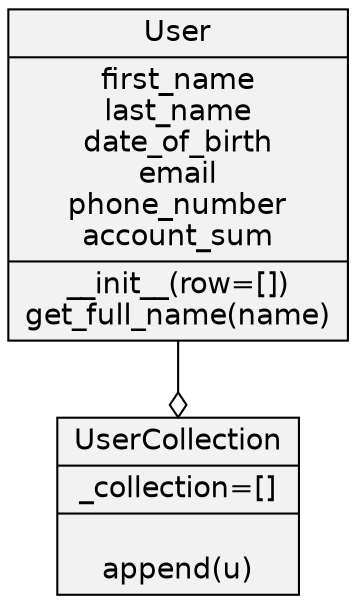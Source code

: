 digraph hierarchy {
    
    rankdir = BT
    node[shape=record,style=filled,fillcolor=gray95,fontname="helvetica"]
    edge[dir=back, arrowtail=empty,]

    User[label="{User|first_name\nlast_name\ndate_of_birth\nemail\nphone_number\naccount_sum\n|__init__(row=[])\nget_full_name(name)}"]
    UserCollection[label="{UserCollection|_collection=[]|\nappend(u)}"]

    
    UserCollection -> User [arrowtail=odiamond]


}

